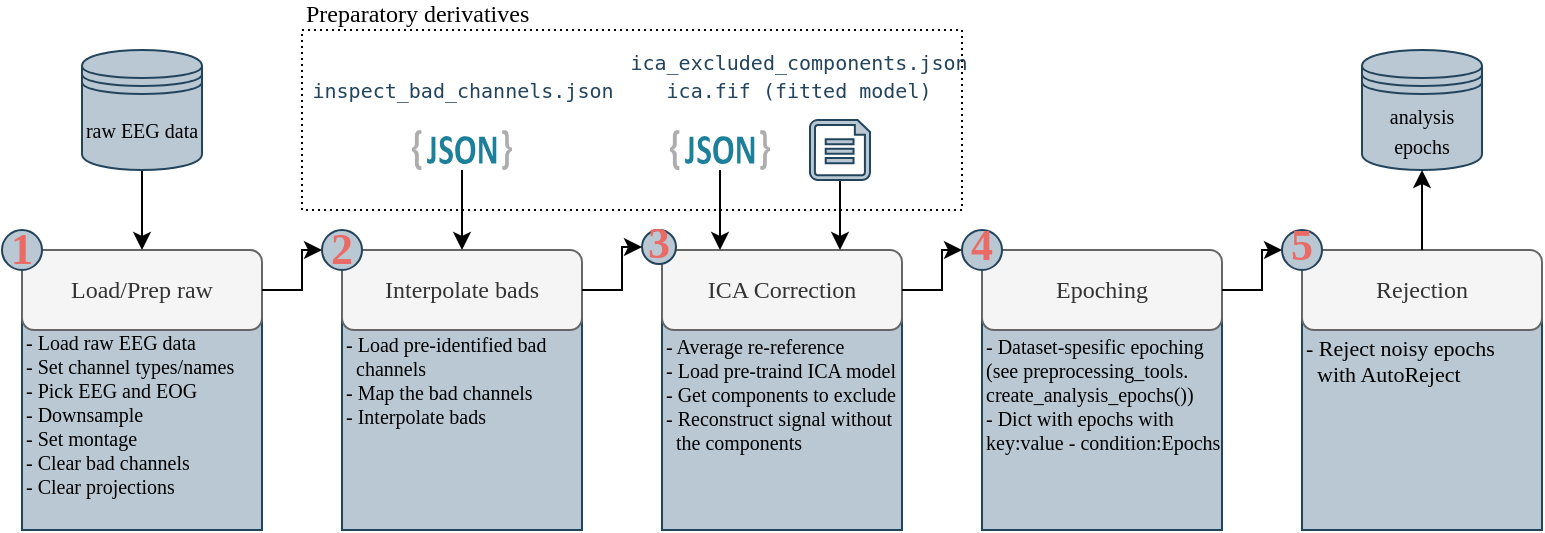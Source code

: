<mxfile version="27.1.6">
  <diagram name="Page-1" id="hvYsXWk8Ez6mWVPXY7hX">
    <mxGraphModel dx="1645" dy="1796" grid="1" gridSize="10" guides="1" tooltips="1" connect="1" arrows="1" fold="1" page="1" pageScale="1" pageWidth="827" pageHeight="1169" math="0" shadow="0">
      <root>
        <mxCell id="0" />
        <mxCell id="1" parent="0" />
        <mxCell id="ZAOrUZbEuU3MXDjW92Bq-59" value="" style="rounded=0;whiteSpace=wrap;html=1;fillColor=#bac8d3;strokeColor=#23445d;" vertex="1" parent="1">
          <mxGeometry x="680" y="110" width="120" height="110" as="geometry" />
        </mxCell>
        <mxCell id="ZAOrUZbEuU3MXDjW92Bq-58" value="" style="rounded=0;whiteSpace=wrap;html=1;fillColor=#bac8d3;strokeColor=#23445d;" vertex="1" parent="1">
          <mxGeometry x="520" y="110" width="120" height="110" as="geometry" />
        </mxCell>
        <mxCell id="ZAOrUZbEuU3MXDjW92Bq-57" value="" style="rounded=0;whiteSpace=wrap;html=1;fillColor=#bac8d3;strokeColor=#23445d;" vertex="1" parent="1">
          <mxGeometry x="360" y="110" width="120" height="110" as="geometry" />
        </mxCell>
        <mxCell id="ZAOrUZbEuU3MXDjW92Bq-56" value="" style="rounded=0;whiteSpace=wrap;html=1;fillColor=#bac8d3;strokeColor=#23445d;" vertex="1" parent="1">
          <mxGeometry x="200" y="110" width="120" height="110" as="geometry" />
        </mxCell>
        <mxCell id="ZAOrUZbEuU3MXDjW92Bq-54" value="" style="rounded=0;whiteSpace=wrap;html=1;fillColor=#bac8d3;strokeColor=#23445d;" vertex="1" parent="1">
          <mxGeometry x="40" y="110" width="120" height="110" as="geometry" />
        </mxCell>
        <mxCell id="ZAOrUZbEuU3MXDjW92Bq-49" value="&lt;font face=&quot;Times New Roman&quot;&gt;- Load raw EEG data&lt;/font&gt;&lt;div&gt;&lt;font face=&quot;Times New Roman&quot;&gt;- Set channel types/names&lt;/font&gt;&lt;/div&gt;&lt;div&gt;&lt;font face=&quot;Times New Roman&quot;&gt;- Pick EEG and EOG&lt;/font&gt;&lt;/div&gt;&lt;div&gt;&lt;font face=&quot;Times New Roman&quot;&gt;- Downsample&lt;/font&gt;&lt;/div&gt;&lt;div&gt;&lt;font face=&quot;Times New Roman&quot;&gt;- Set montage&lt;/font&gt;&lt;/div&gt;&lt;div&gt;&lt;font face=&quot;Times New Roman&quot;&gt;- Clear bad channels&lt;/font&gt;&lt;/div&gt;&lt;div&gt;&lt;font face=&quot;Times New Roman&quot;&gt;- Clear projections&lt;/font&gt;&lt;/div&gt;" style="text;html=1;align=left;verticalAlign=middle;resizable=0;points=[];autosize=1;strokeColor=none;fillColor=none;spacingTop=-6;fontSize=10;" vertex="1" parent="1">
          <mxGeometry x="40" y="120" width="130" height="90" as="geometry" />
        </mxCell>
        <mxCell id="ZAOrUZbEuU3MXDjW92Bq-25" value="" style="rounded=0;whiteSpace=wrap;html=1;fillColor=none;dashed=1;dashPattern=1 2;" vertex="1" parent="1">
          <mxGeometry x="180" y="-30" width="330" height="90" as="geometry" />
        </mxCell>
        <mxCell id="ZAOrUZbEuU3MXDjW92Bq-3" value="" style="group" vertex="1" connectable="0" parent="1">
          <mxGeometry x="30" y="70" width="130" height="50" as="geometry" />
        </mxCell>
        <mxCell id="ZAOrUZbEuU3MXDjW92Bq-1" value="&lt;font face=&quot;Times New Roman&quot;&gt;Load/Prep raw&lt;/font&gt;" style="rounded=1;whiteSpace=wrap;html=1;fillColor=#f5f5f5;fontColor=#333333;strokeColor=#666666;" vertex="1" parent="ZAOrUZbEuU3MXDjW92Bq-3">
          <mxGeometry x="10" y="10" width="120" height="40" as="geometry" />
        </mxCell>
        <mxCell id="ZAOrUZbEuU3MXDjW92Bq-2" value="&lt;b&gt;&lt;font style=&quot;font-size: 22px; color: rgb(234, 107, 102);&quot; face=&quot;Georgia&quot;&gt;1&lt;/font&gt;&lt;/b&gt;" style="ellipse;whiteSpace=wrap;html=1;aspect=fixed;fillColor=#bac8d3;strokeColor=#23445d;" vertex="1" parent="ZAOrUZbEuU3MXDjW92Bq-3">
          <mxGeometry width="20" height="20" as="geometry" />
        </mxCell>
        <mxCell id="ZAOrUZbEuU3MXDjW92Bq-4" value="" style="group" vertex="1" connectable="0" parent="1">
          <mxGeometry x="190" y="70" width="130" height="50" as="geometry" />
        </mxCell>
        <mxCell id="ZAOrUZbEuU3MXDjW92Bq-5" value="&lt;font face=&quot;Times New Roman&quot;&gt;Interpolate bads&lt;/font&gt;" style="rounded=1;whiteSpace=wrap;html=1;fillColor=#f5f5f5;fontColor=#333333;strokeColor=#666666;" vertex="1" parent="ZAOrUZbEuU3MXDjW92Bq-4">
          <mxGeometry x="10" y="10" width="120" height="40" as="geometry" />
        </mxCell>
        <mxCell id="ZAOrUZbEuU3MXDjW92Bq-6" value="&lt;b&gt;&lt;font style=&quot;font-size: 22px; color: rgb(234, 107, 102);&quot; face=&quot;Georgia&quot;&gt;2&lt;/font&gt;&lt;/b&gt;" style="ellipse;whiteSpace=wrap;html=1;aspect=fixed;fillColor=#bac8d3;strokeColor=#23445d;" vertex="1" parent="ZAOrUZbEuU3MXDjW92Bq-4">
          <mxGeometry width="20" height="20" as="geometry" />
        </mxCell>
        <mxCell id="ZAOrUZbEuU3MXDjW92Bq-7" value="" style="group" vertex="1" connectable="0" parent="1">
          <mxGeometry x="350" y="70" width="130" height="50" as="geometry" />
        </mxCell>
        <mxCell id="ZAOrUZbEuU3MXDjW92Bq-8" value="&lt;font face=&quot;Times New Roman&quot;&gt;ICA Correction&lt;/font&gt;" style="rounded=1;whiteSpace=wrap;html=1;fillColor=#f5f5f5;fontColor=#333333;strokeColor=#666666;" vertex="1" parent="ZAOrUZbEuU3MXDjW92Bq-7">
          <mxGeometry x="10.0" y="10" width="120.0" height="40" as="geometry" />
        </mxCell>
        <mxCell id="ZAOrUZbEuU3MXDjW92Bq-9" value="&lt;b&gt;&lt;font style=&quot;font-size: 22px; color: rgb(234, 107, 102);&quot; face=&quot;Georgia&quot;&gt;3&lt;/font&gt;&lt;/b&gt;" style="ellipse;whiteSpace=wrap;html=1;aspect=fixed;fillColor=#bac8d3;strokeColor=#23445d;spacing=2;spacingTop=-4;" vertex="1" parent="ZAOrUZbEuU3MXDjW92Bq-7">
          <mxGeometry width="17.021" height="17.021" as="geometry" />
        </mxCell>
        <mxCell id="ZAOrUZbEuU3MXDjW92Bq-10" value="" style="group" vertex="1" connectable="0" parent="1">
          <mxGeometry x="510" y="70" width="130" height="50" as="geometry" />
        </mxCell>
        <mxCell id="ZAOrUZbEuU3MXDjW92Bq-11" value="&lt;font face=&quot;Times New Roman&quot;&gt;Epoching&lt;/font&gt;" style="rounded=1;whiteSpace=wrap;html=1;fillColor=#f5f5f5;fontColor=#333333;strokeColor=#666666;" vertex="1" parent="ZAOrUZbEuU3MXDjW92Bq-10">
          <mxGeometry x="10" y="10" width="120" height="40" as="geometry" />
        </mxCell>
        <mxCell id="ZAOrUZbEuU3MXDjW92Bq-12" value="&lt;b&gt;&lt;font style=&quot;font-size: 22px; color: rgb(234, 107, 102);&quot; face=&quot;Georgia&quot;&gt;4&lt;/font&gt;&lt;/b&gt;" style="ellipse;whiteSpace=wrap;html=1;aspect=fixed;fillColor=#bac8d3;strokeColor=#23445d;spacing=2;spacingTop=-4;" vertex="1" parent="ZAOrUZbEuU3MXDjW92Bq-10">
          <mxGeometry width="20" height="20" as="geometry" />
        </mxCell>
        <mxCell id="ZAOrUZbEuU3MXDjW92Bq-13" value="" style="group" vertex="1" connectable="0" parent="1">
          <mxGeometry x="670" y="70" width="130" height="50" as="geometry" />
        </mxCell>
        <mxCell id="ZAOrUZbEuU3MXDjW92Bq-14" value="&lt;font face=&quot;Times New Roman&quot;&gt;Rejection&lt;/font&gt;" style="rounded=1;whiteSpace=wrap;html=1;fillColor=#f5f5f5;fontColor=#333333;strokeColor=#666666;" vertex="1" parent="ZAOrUZbEuU3MXDjW92Bq-13">
          <mxGeometry x="10" y="10" width="120" height="40" as="geometry" />
        </mxCell>
        <mxCell id="ZAOrUZbEuU3MXDjW92Bq-15" value="&lt;b&gt;&lt;font style=&quot;font-size: 22px; color: rgb(234, 107, 102);&quot; face=&quot;Georgia&quot;&gt;5&lt;/font&gt;&lt;/b&gt;" style="ellipse;whiteSpace=wrap;html=1;aspect=fixed;fillColor=#bac8d3;strokeColor=#23445d;spacing=2;spacingTop=-4;" vertex="1" parent="ZAOrUZbEuU3MXDjW92Bq-13">
          <mxGeometry width="20" height="20" as="geometry" />
        </mxCell>
        <mxCell id="ZAOrUZbEuU3MXDjW92Bq-34" value="" style="edgeStyle=orthogonalEdgeStyle;rounded=0;orthogonalLoop=1;jettySize=auto;html=1;" edge="1" parent="1" source="ZAOrUZbEuU3MXDjW92Bq-22" target="ZAOrUZbEuU3MXDjW92Bq-1">
          <mxGeometry relative="1" as="geometry" />
        </mxCell>
        <mxCell id="ZAOrUZbEuU3MXDjW92Bq-22" value="&lt;font style=&quot;font-size: 10px;&quot; face=&quot;Times New Roman&quot;&gt;raw EEG data&lt;/font&gt;" style="shape=datastore;whiteSpace=wrap;html=1;fillColor=#bac8d3;strokeColor=#23445d;" vertex="1" parent="1">
          <mxGeometry x="70" y="-20" width="60" height="60" as="geometry" />
        </mxCell>
        <mxCell id="ZAOrUZbEuU3MXDjW92Bq-30" value="" style="dashed=0;outlineConnect=0;html=1;align=center;labelPosition=center;verticalLabelPosition=bottom;verticalAlign=top;shape=mxgraph.weblogos.json_2" vertex="1" parent="1">
          <mxGeometry x="364" y="20" width="50" height="20" as="geometry" />
        </mxCell>
        <mxCell id="ZAOrUZbEuU3MXDjW92Bq-31" value="&lt;pre&gt;&lt;font style=&quot;color: light-dark(rgb(35, 68, 93), rgb(237, 237, 237)); font-size: 10px; line-height: 100%;&quot;&gt; ica_excluded_components.json&lt;/font&gt;&lt;/pre&gt;" style="text;html=1;align=center;verticalAlign=middle;resizable=0;points=[];autosize=1;strokeColor=none;fillColor=none;" vertex="1" parent="1">
          <mxGeometry x="335.0" y="-38.7" width="180" height="50" as="geometry" />
        </mxCell>
        <mxCell id="ZAOrUZbEuU3MXDjW92Bq-32" value="" style="edgeStyle=orthogonalEdgeStyle;rounded=0;orthogonalLoop=1;jettySize=auto;html=1;" edge="1" parent="1" source="ZAOrUZbEuU3MXDjW92Bq-26" target="ZAOrUZbEuU3MXDjW92Bq-5">
          <mxGeometry relative="1" as="geometry" />
        </mxCell>
        <mxCell id="ZAOrUZbEuU3MXDjW92Bq-26" value="" style="dashed=0;outlineConnect=0;html=1;align=center;labelPosition=center;verticalLabelPosition=bottom;verticalAlign=top;shape=mxgraph.weblogos.json_2" vertex="1" parent="1">
          <mxGeometry x="235" y="20" width="50" height="20" as="geometry" />
        </mxCell>
        <mxCell id="ZAOrUZbEuU3MXDjW92Bq-27" value="&lt;pre&gt;&lt;font style=&quot;color: light-dark(rgb(35, 68, 93), rgb(237, 237, 237)); font-size: 10px; line-height: 100%;&quot;&gt;inspect_bad_channels.json&lt;/font&gt;&lt;/pre&gt;" style="text;html=1;align=center;verticalAlign=middle;resizable=0;points=[];autosize=1;strokeColor=none;fillColor=none;" vertex="1" parent="1">
          <mxGeometry x="180" y="-25.0" width="160" height="50" as="geometry" />
        </mxCell>
        <mxCell id="ZAOrUZbEuU3MXDjW92Bq-35" value="" style="edgeStyle=orthogonalEdgeStyle;rounded=0;orthogonalLoop=1;jettySize=auto;html=1;" edge="1" parent="1" source="ZAOrUZbEuU3MXDjW92Bq-1" target="ZAOrUZbEuU3MXDjW92Bq-6">
          <mxGeometry relative="1" as="geometry" />
        </mxCell>
        <mxCell id="ZAOrUZbEuU3MXDjW92Bq-36" value="" style="edgeStyle=orthogonalEdgeStyle;rounded=0;orthogonalLoop=1;jettySize=auto;html=1;" edge="1" parent="1" source="ZAOrUZbEuU3MXDjW92Bq-5" target="ZAOrUZbEuU3MXDjW92Bq-9">
          <mxGeometry relative="1" as="geometry" />
        </mxCell>
        <mxCell id="ZAOrUZbEuU3MXDjW92Bq-37" value="" style="edgeStyle=orthogonalEdgeStyle;rounded=0;orthogonalLoop=1;jettySize=auto;html=1;" edge="1" parent="1" source="ZAOrUZbEuU3MXDjW92Bq-8" target="ZAOrUZbEuU3MXDjW92Bq-12">
          <mxGeometry relative="1" as="geometry" />
        </mxCell>
        <mxCell id="ZAOrUZbEuU3MXDjW92Bq-38" value="" style="edgeStyle=orthogonalEdgeStyle;rounded=0;orthogonalLoop=1;jettySize=auto;html=1;" edge="1" parent="1" source="ZAOrUZbEuU3MXDjW92Bq-11" target="ZAOrUZbEuU3MXDjW92Bq-15">
          <mxGeometry relative="1" as="geometry" />
        </mxCell>
        <mxCell id="ZAOrUZbEuU3MXDjW92Bq-39" value="&lt;font face=&quot;Times New Roman&quot;&gt;&lt;span style=&quot;font-size: 10px;&quot;&gt;analysis epochs&lt;/span&gt;&lt;/font&gt;" style="shape=datastore;whiteSpace=wrap;html=1;fillColor=#bac8d3;strokeColor=#23445d;" vertex="1" parent="1">
          <mxGeometry x="710" y="-20" width="60" height="60" as="geometry" />
        </mxCell>
        <mxCell id="ZAOrUZbEuU3MXDjW92Bq-40" value="" style="edgeStyle=orthogonalEdgeStyle;rounded=0;orthogonalLoop=1;jettySize=auto;html=1;" edge="1" parent="1" source="ZAOrUZbEuU3MXDjW92Bq-14" target="ZAOrUZbEuU3MXDjW92Bq-39">
          <mxGeometry relative="1" as="geometry" />
        </mxCell>
        <mxCell id="ZAOrUZbEuU3MXDjW92Bq-41" value="&lt;font face=&quot;Times New Roman&quot;&gt;Preparatory derivatives&lt;/font&gt;" style="text;html=1;align=left;verticalAlign=middle;resizable=0;points=[];autosize=1;strokeColor=none;fillColor=none;spacingTop=-6;" vertex="1" parent="1">
          <mxGeometry x="180" y="-45" width="140" height="20" as="geometry" />
        </mxCell>
        <mxCell id="ZAOrUZbEuU3MXDjW92Bq-48" style="edgeStyle=orthogonalEdgeStyle;rounded=0;orthogonalLoop=1;jettySize=auto;html=1;" edge="1" parent="1" source="ZAOrUZbEuU3MXDjW92Bq-43">
          <mxGeometry relative="1" as="geometry">
            <mxPoint x="449" y="80" as="targetPoint" />
          </mxGeometry>
        </mxCell>
        <mxCell id="ZAOrUZbEuU3MXDjW92Bq-43" value="" style="verticalLabelPosition=bottom;html=1;verticalAlign=top;align=center;strokeColor=#23445d;fillColor=#bac8d3;shape=mxgraph.azure.cloud_services_configuration_file;pointerEvents=1;strokeWidth=1;" vertex="1" parent="1">
          <mxGeometry x="434" y="15" width="30" height="30" as="geometry" />
        </mxCell>
        <mxCell id="ZAOrUZbEuU3MXDjW92Bq-44" value="&lt;pre&gt;&lt;font color=&quot;#23445d&quot;&gt;&lt;span style=&quot;font-size: 10px;&quot;&gt; ica.fif (fitted model)&lt;/span&gt;&lt;/font&gt;&lt;/pre&gt;" style="text;html=1;align=center;verticalAlign=middle;resizable=0;points=[];autosize=1;strokeColor=none;fillColor=none;" vertex="1" parent="1">
          <mxGeometry x="350.0" y="-25" width="150" height="50" as="geometry" />
        </mxCell>
        <mxCell id="ZAOrUZbEuU3MXDjW92Bq-47" style="edgeStyle=orthogonalEdgeStyle;rounded=0;orthogonalLoop=1;jettySize=auto;html=1;" edge="1" parent="1" source="ZAOrUZbEuU3MXDjW92Bq-30">
          <mxGeometry relative="1" as="geometry">
            <mxPoint x="389" y="80" as="targetPoint" />
          </mxGeometry>
        </mxCell>
        <mxCell id="ZAOrUZbEuU3MXDjW92Bq-50" value="&lt;font face=&quot;Times New Roman&quot;&gt;- Load pre-identified&amp;nbsp;&lt;/font&gt;&lt;span style=&quot;font-family: &amp;quot;Times New Roman&amp;quot;; background-color: transparent; color: light-dark(rgb(0, 0, 0), rgb(255, 255, 255));&quot;&gt;bad&amp;nbsp;&lt;/span&gt;&lt;div&gt;&lt;span style=&quot;font-family: &amp;quot;Times New Roman&amp;quot;; background-color: transparent; color: light-dark(rgb(0, 0, 0), rgb(255, 255, 255));&quot;&gt;&amp;nbsp; channels&lt;/span&gt;&lt;div&gt;&lt;font face=&quot;Times New Roman&quot;&gt;- Map the bad channels&lt;/font&gt;&lt;/div&gt;&lt;div&gt;&lt;font face=&quot;Times New Roman&quot;&gt;- Interpolate bads&lt;/font&gt;&lt;/div&gt;&lt;/div&gt;&lt;div&gt;&lt;font face=&quot;Times New Roman&quot;&gt;&lt;br&gt;&lt;/font&gt;&lt;/div&gt;&lt;div&gt;&lt;font face=&quot;Times New Roman&quot;&gt;&lt;br&gt;&lt;/font&gt;&lt;/div&gt;" style="text;html=1;align=left;verticalAlign=middle;resizable=0;points=[];autosize=1;strokeColor=none;fillColor=none;spacingTop=-6;fontSize=10;" vertex="1" parent="1">
          <mxGeometry x="200" y="120" width="130" height="80" as="geometry" />
        </mxCell>
        <mxCell id="ZAOrUZbEuU3MXDjW92Bq-51" value="&lt;font face=&quot;Times New Roman&quot;&gt;- Average re-reference&lt;br&gt;&lt;/font&gt;&lt;div&gt;&lt;font face=&quot;Times New Roman&quot;&gt;- Load pre-traind ICA model&lt;/font&gt;&lt;/div&gt;&lt;div&gt;&lt;font face=&quot;Times New Roman&quot;&gt;- Get components to&amp;nbsp;&lt;/font&gt;&lt;span style=&quot;font-family: &amp;quot;Times New Roman&amp;quot;; background-color: transparent; color: light-dark(rgb(0, 0, 0), rgb(255, 255, 255));&quot;&gt;exclude&lt;/span&gt;&lt;/div&gt;&lt;div&gt;&lt;font face=&quot;Times New Roman&quot;&gt;- Reconstruct signal&amp;nbsp;&lt;/font&gt;&lt;font style=&quot;background-color: transparent; color: light-dark(rgb(0, 0, 0), rgb(255, 255, 255));&quot; face=&quot;Times New Roman&quot;&gt;without&lt;/font&gt;&lt;/div&gt;&lt;div&gt;&lt;font style=&quot;background-color: transparent; color: light-dark(rgb(0, 0, 0), rgb(255, 255, 255));&quot; face=&quot;Times New Roman&quot;&gt;&amp;nbsp;&amp;nbsp;&lt;/font&gt;&lt;span style=&quot;background-color: transparent; color: light-dark(rgb(0, 0, 0), rgb(255, 255, 255)); font-family: &amp;quot;Times New Roman&amp;quot;;&quot;&gt;the components&lt;/span&gt;&lt;/div&gt;" style="text;html=1;align=left;verticalAlign=middle;resizable=0;points=[];autosize=1;strokeColor=none;fillColor=none;spacingTop=-6;fontSize=10;" vertex="1" parent="1">
          <mxGeometry x="360" y="120" width="140" height="70" as="geometry" />
        </mxCell>
        <mxCell id="ZAOrUZbEuU3MXDjW92Bq-52" value="&lt;font face=&quot;Times New Roman&quot;&gt;- Dataset-spesific epoching&lt;/font&gt;&lt;div&gt;&lt;font face=&quot;Times New Roman&quot;&gt;(see preprocessing_tools.&lt;/font&gt;&lt;/div&gt;&lt;div&gt;&lt;font face=&quot;Times New Roman&quot;&gt;create_analysis_epochs())&lt;/font&gt;&lt;/div&gt;&lt;div&gt;&lt;font face=&quot;Times New Roman&quot;&gt;- Dict with epochs with&lt;/font&gt;&lt;/div&gt;&lt;div&gt;&lt;font face=&quot;Times New Roman&quot;&gt;key:value - condition:Epochs&lt;/font&gt;&lt;/div&gt;" style="text;html=1;align=left;verticalAlign=middle;resizable=0;points=[];autosize=1;strokeColor=none;fillColor=none;spacingTop=-6;fontSize=10;" vertex="1" parent="1">
          <mxGeometry x="520" y="120" width="140" height="70" as="geometry" />
        </mxCell>
        <mxCell id="ZAOrUZbEuU3MXDjW92Bq-53" value="&lt;font face=&quot;Times New Roman&quot;&gt;- Reject noisy epochs&lt;/font&gt;&lt;div&gt;&lt;font face=&quot;Times New Roman&quot;&gt;&amp;nbsp; with AutoReject&lt;/font&gt;&lt;/div&gt;&lt;div&gt;&lt;font face=&quot;Times New Roman&quot;&gt;&lt;br&gt;&lt;/font&gt;&lt;/div&gt;" style="text;html=1;align=left;verticalAlign=middle;resizable=0;points=[];autosize=1;strokeColor=none;fillColor=none;spacingTop=-6;fontSize=11;" vertex="1" parent="1">
          <mxGeometry x="680" y="120" width="120" height="50" as="geometry" />
        </mxCell>
      </root>
    </mxGraphModel>
  </diagram>
</mxfile>
